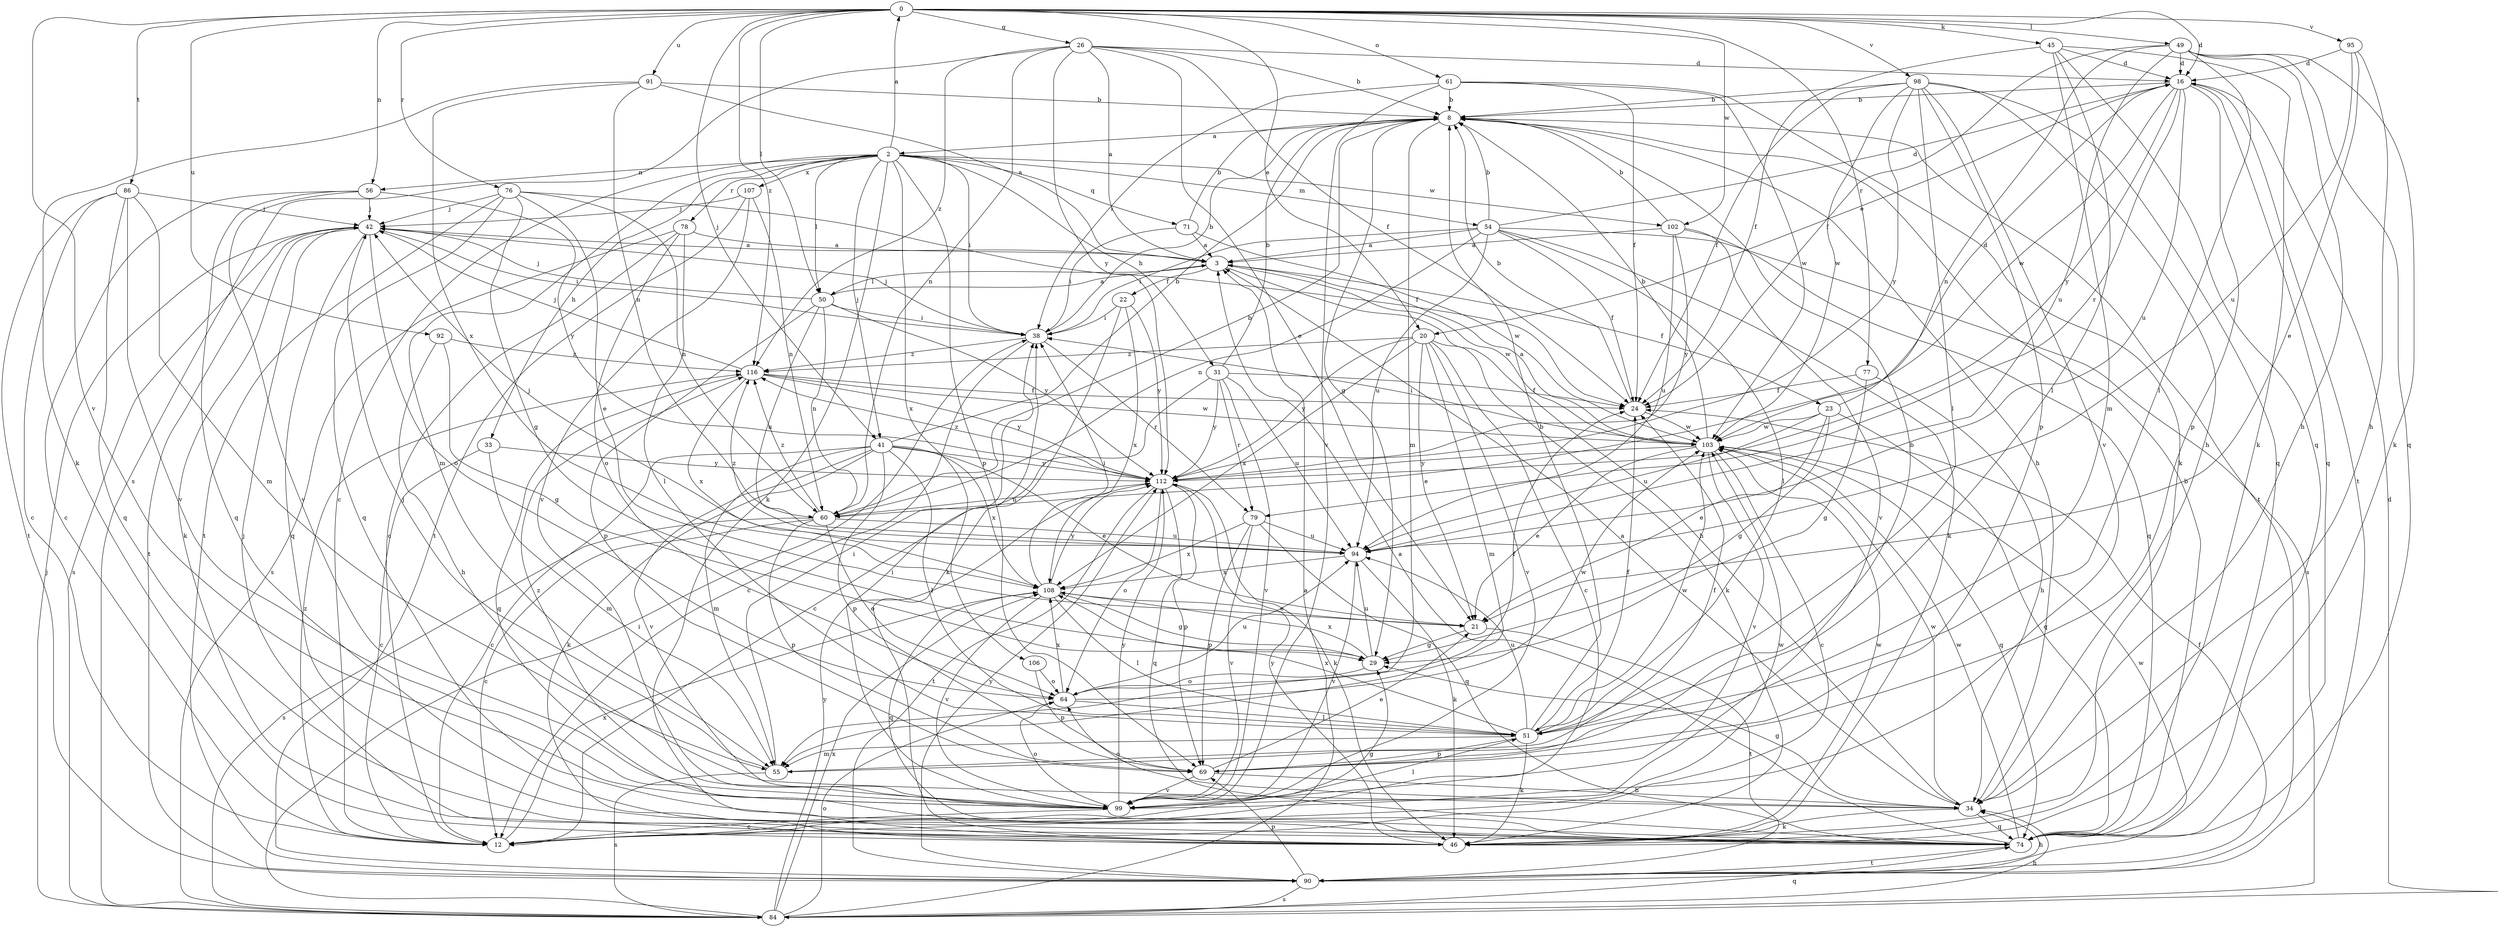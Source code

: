 strict digraph  {
0;
2;
3;
8;
12;
16;
20;
21;
22;
23;
24;
26;
29;
31;
33;
34;
38;
41;
42;
45;
46;
49;
50;
51;
54;
55;
56;
60;
61;
64;
69;
71;
74;
76;
77;
78;
79;
84;
86;
90;
91;
92;
94;
95;
98;
99;
102;
103;
106;
107;
108;
112;
116;
0 -> 16  [label=d];
0 -> 20  [label=e];
0 -> 26  [label=g];
0 -> 41  [label=j];
0 -> 45  [label=k];
0 -> 49  [label=l];
0 -> 50  [label=l];
0 -> 56  [label=n];
0 -> 61  [label=o];
0 -> 76  [label=r];
0 -> 77  [label=r];
0 -> 86  [label=t];
0 -> 91  [label=u];
0 -> 92  [label=u];
0 -> 95  [label=v];
0 -> 98  [label=v];
0 -> 99  [label=v];
0 -> 102  [label=w];
0 -> 116  [label=z];
2 -> 0  [label=a];
2 -> 12  [label=c];
2 -> 31  [label=h];
2 -> 33  [label=h];
2 -> 38  [label=i];
2 -> 41  [label=j];
2 -> 46  [label=k];
2 -> 50  [label=l];
2 -> 54  [label=m];
2 -> 55  [label=m];
2 -> 56  [label=n];
2 -> 69  [label=p];
2 -> 71  [label=q];
2 -> 78  [label=r];
2 -> 102  [label=w];
2 -> 106  [label=x];
2 -> 107  [label=x];
3 -> 22  [label=f];
3 -> 23  [label=f];
3 -> 34  [label=h];
3 -> 50  [label=l];
3 -> 103  [label=w];
8 -> 2  [label=a];
8 -> 29  [label=g];
8 -> 34  [label=h];
8 -> 55  [label=m];
8 -> 90  [label=t];
12 -> 29  [label=g];
12 -> 103  [label=w];
12 -> 108  [label=x];
12 -> 116  [label=z];
16 -> 8  [label=b];
16 -> 20  [label=e];
16 -> 69  [label=p];
16 -> 74  [label=q];
16 -> 79  [label=r];
16 -> 90  [label=t];
16 -> 94  [label=u];
16 -> 103  [label=w];
16 -> 112  [label=y];
20 -> 12  [label=c];
20 -> 21  [label=e];
20 -> 46  [label=k];
20 -> 55  [label=m];
20 -> 99  [label=v];
20 -> 108  [label=x];
20 -> 112  [label=y];
20 -> 116  [label=z];
21 -> 29  [label=g];
21 -> 90  [label=t];
22 -> 38  [label=i];
22 -> 46  [label=k];
22 -> 108  [label=x];
22 -> 112  [label=y];
23 -> 16  [label=d];
23 -> 21  [label=e];
23 -> 29  [label=g];
23 -> 74  [label=q];
23 -> 94  [label=u];
23 -> 103  [label=w];
24 -> 8  [label=b];
24 -> 103  [label=w];
26 -> 3  [label=a];
26 -> 8  [label=b];
26 -> 16  [label=d];
26 -> 21  [label=e];
26 -> 24  [label=f];
26 -> 60  [label=n];
26 -> 84  [label=s];
26 -> 112  [label=y];
26 -> 116  [label=z];
29 -> 64  [label=o];
29 -> 94  [label=u];
29 -> 108  [label=x];
31 -> 8  [label=b];
31 -> 12  [label=c];
31 -> 24  [label=f];
31 -> 79  [label=r];
31 -> 94  [label=u];
31 -> 99  [label=v];
31 -> 112  [label=y];
33 -> 12  [label=c];
33 -> 55  [label=m];
33 -> 112  [label=y];
34 -> 3  [label=a];
34 -> 29  [label=g];
34 -> 46  [label=k];
34 -> 64  [label=o];
34 -> 74  [label=q];
34 -> 103  [label=w];
38 -> 8  [label=b];
38 -> 12  [label=c];
38 -> 42  [label=j];
38 -> 79  [label=r];
38 -> 116  [label=z];
41 -> 8  [label=b];
41 -> 12  [label=c];
41 -> 21  [label=e];
41 -> 46  [label=k];
41 -> 51  [label=l];
41 -> 55  [label=m];
41 -> 69  [label=p];
41 -> 99  [label=v];
41 -> 108  [label=x];
41 -> 112  [label=y];
42 -> 3  [label=a];
42 -> 38  [label=i];
42 -> 46  [label=k];
42 -> 64  [label=o];
42 -> 74  [label=q];
42 -> 84  [label=s];
42 -> 90  [label=t];
45 -> 16  [label=d];
45 -> 24  [label=f];
45 -> 46  [label=k];
45 -> 51  [label=l];
45 -> 55  [label=m];
45 -> 74  [label=q];
46 -> 42  [label=j];
46 -> 103  [label=w];
46 -> 112  [label=y];
49 -> 16  [label=d];
49 -> 24  [label=f];
49 -> 34  [label=h];
49 -> 46  [label=k];
49 -> 51  [label=l];
49 -> 60  [label=n];
49 -> 74  [label=q];
49 -> 94  [label=u];
50 -> 3  [label=a];
50 -> 38  [label=i];
50 -> 42  [label=j];
50 -> 60  [label=n];
50 -> 69  [label=p];
50 -> 94  [label=u];
50 -> 112  [label=y];
51 -> 8  [label=b];
51 -> 24  [label=f];
51 -> 46  [label=k];
51 -> 55  [label=m];
51 -> 69  [label=p];
51 -> 94  [label=u];
51 -> 103  [label=w];
51 -> 108  [label=x];
54 -> 3  [label=a];
54 -> 8  [label=b];
54 -> 16  [label=d];
54 -> 24  [label=f];
54 -> 38  [label=i];
54 -> 46  [label=k];
54 -> 51  [label=l];
54 -> 60  [label=n];
54 -> 84  [label=s];
54 -> 94  [label=u];
55 -> 24  [label=f];
55 -> 38  [label=i];
55 -> 42  [label=j];
55 -> 84  [label=s];
56 -> 12  [label=c];
56 -> 42  [label=j];
56 -> 74  [label=q];
56 -> 99  [label=v];
56 -> 112  [label=y];
60 -> 8  [label=b];
60 -> 12  [label=c];
60 -> 64  [label=o];
60 -> 69  [label=p];
60 -> 84  [label=s];
60 -> 94  [label=u];
60 -> 116  [label=z];
61 -> 8  [label=b];
61 -> 24  [label=f];
61 -> 38  [label=i];
61 -> 46  [label=k];
61 -> 99  [label=v];
61 -> 103  [label=w];
64 -> 24  [label=f];
64 -> 51  [label=l];
64 -> 94  [label=u];
64 -> 103  [label=w];
64 -> 108  [label=x];
69 -> 8  [label=b];
69 -> 21  [label=e];
69 -> 34  [label=h];
69 -> 99  [label=v];
71 -> 3  [label=a];
71 -> 8  [label=b];
71 -> 38  [label=i];
71 -> 103  [label=w];
74 -> 3  [label=a];
74 -> 8  [label=b];
74 -> 90  [label=t];
74 -> 103  [label=w];
76 -> 21  [label=e];
76 -> 24  [label=f];
76 -> 29  [label=g];
76 -> 42  [label=j];
76 -> 60  [label=n];
76 -> 74  [label=q];
76 -> 90  [label=t];
77 -> 24  [label=f];
77 -> 29  [label=g];
77 -> 34  [label=h];
78 -> 3  [label=a];
78 -> 12  [label=c];
78 -> 51  [label=l];
78 -> 64  [label=o];
78 -> 84  [label=s];
79 -> 69  [label=p];
79 -> 74  [label=q];
79 -> 94  [label=u];
79 -> 99  [label=v];
79 -> 108  [label=x];
84 -> 3  [label=a];
84 -> 16  [label=d];
84 -> 34  [label=h];
84 -> 38  [label=i];
84 -> 42  [label=j];
84 -> 64  [label=o];
84 -> 74  [label=q];
84 -> 108  [label=x];
84 -> 112  [label=y];
86 -> 12  [label=c];
86 -> 42  [label=j];
86 -> 55  [label=m];
86 -> 74  [label=q];
86 -> 90  [label=t];
86 -> 99  [label=v];
90 -> 24  [label=f];
90 -> 34  [label=h];
90 -> 69  [label=p];
90 -> 84  [label=s];
90 -> 103  [label=w];
90 -> 112  [label=y];
91 -> 3  [label=a];
91 -> 8  [label=b];
91 -> 46  [label=k];
91 -> 60  [label=n];
91 -> 108  [label=x];
92 -> 29  [label=g];
92 -> 34  [label=h];
92 -> 116  [label=z];
94 -> 42  [label=j];
94 -> 46  [label=k];
94 -> 99  [label=v];
94 -> 108  [label=x];
94 -> 116  [label=z];
95 -> 16  [label=d];
95 -> 21  [label=e];
95 -> 34  [label=h];
95 -> 94  [label=u];
98 -> 8  [label=b];
98 -> 24  [label=f];
98 -> 34  [label=h];
98 -> 51  [label=l];
98 -> 69  [label=p];
98 -> 74  [label=q];
98 -> 99  [label=v];
98 -> 103  [label=w];
98 -> 112  [label=y];
99 -> 12  [label=c];
99 -> 38  [label=i];
99 -> 51  [label=l];
99 -> 64  [label=o];
99 -> 112  [label=y];
99 -> 116  [label=z];
102 -> 3  [label=a];
102 -> 8  [label=b];
102 -> 74  [label=q];
102 -> 94  [label=u];
102 -> 99  [label=v];
102 -> 112  [label=y];
103 -> 3  [label=a];
103 -> 8  [label=b];
103 -> 12  [label=c];
103 -> 21  [label=e];
103 -> 38  [label=i];
103 -> 74  [label=q];
103 -> 99  [label=v];
103 -> 112  [label=y];
106 -> 64  [label=o];
106 -> 69  [label=p];
107 -> 42  [label=j];
107 -> 60  [label=n];
107 -> 90  [label=t];
107 -> 99  [label=v];
108 -> 21  [label=e];
108 -> 29  [label=g];
108 -> 38  [label=i];
108 -> 51  [label=l];
108 -> 74  [label=q];
108 -> 99  [label=v];
108 -> 112  [label=y];
112 -> 46  [label=k];
112 -> 60  [label=n];
112 -> 64  [label=o];
112 -> 69  [label=p];
112 -> 74  [label=q];
112 -> 90  [label=t];
112 -> 116  [label=z];
116 -> 24  [label=f];
116 -> 42  [label=j];
116 -> 74  [label=q];
116 -> 103  [label=w];
116 -> 108  [label=x];
116 -> 112  [label=y];
}
